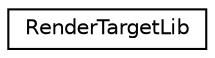 digraph "Graphical Class Hierarchy"
{
  edge [fontname="Helvetica",fontsize="10",labelfontname="Helvetica",labelfontsize="10"];
  node [fontname="Helvetica",fontsize="10",shape=record];
  rankdir="LR";
  Node1 [label="RenderTargetLib",height=0.2,width=0.4,color="black", fillcolor="white", style="filled",URL="$class_render_target_lib.html",tooltip="Singleton class for creating and storing render targets in a library. "];
}
